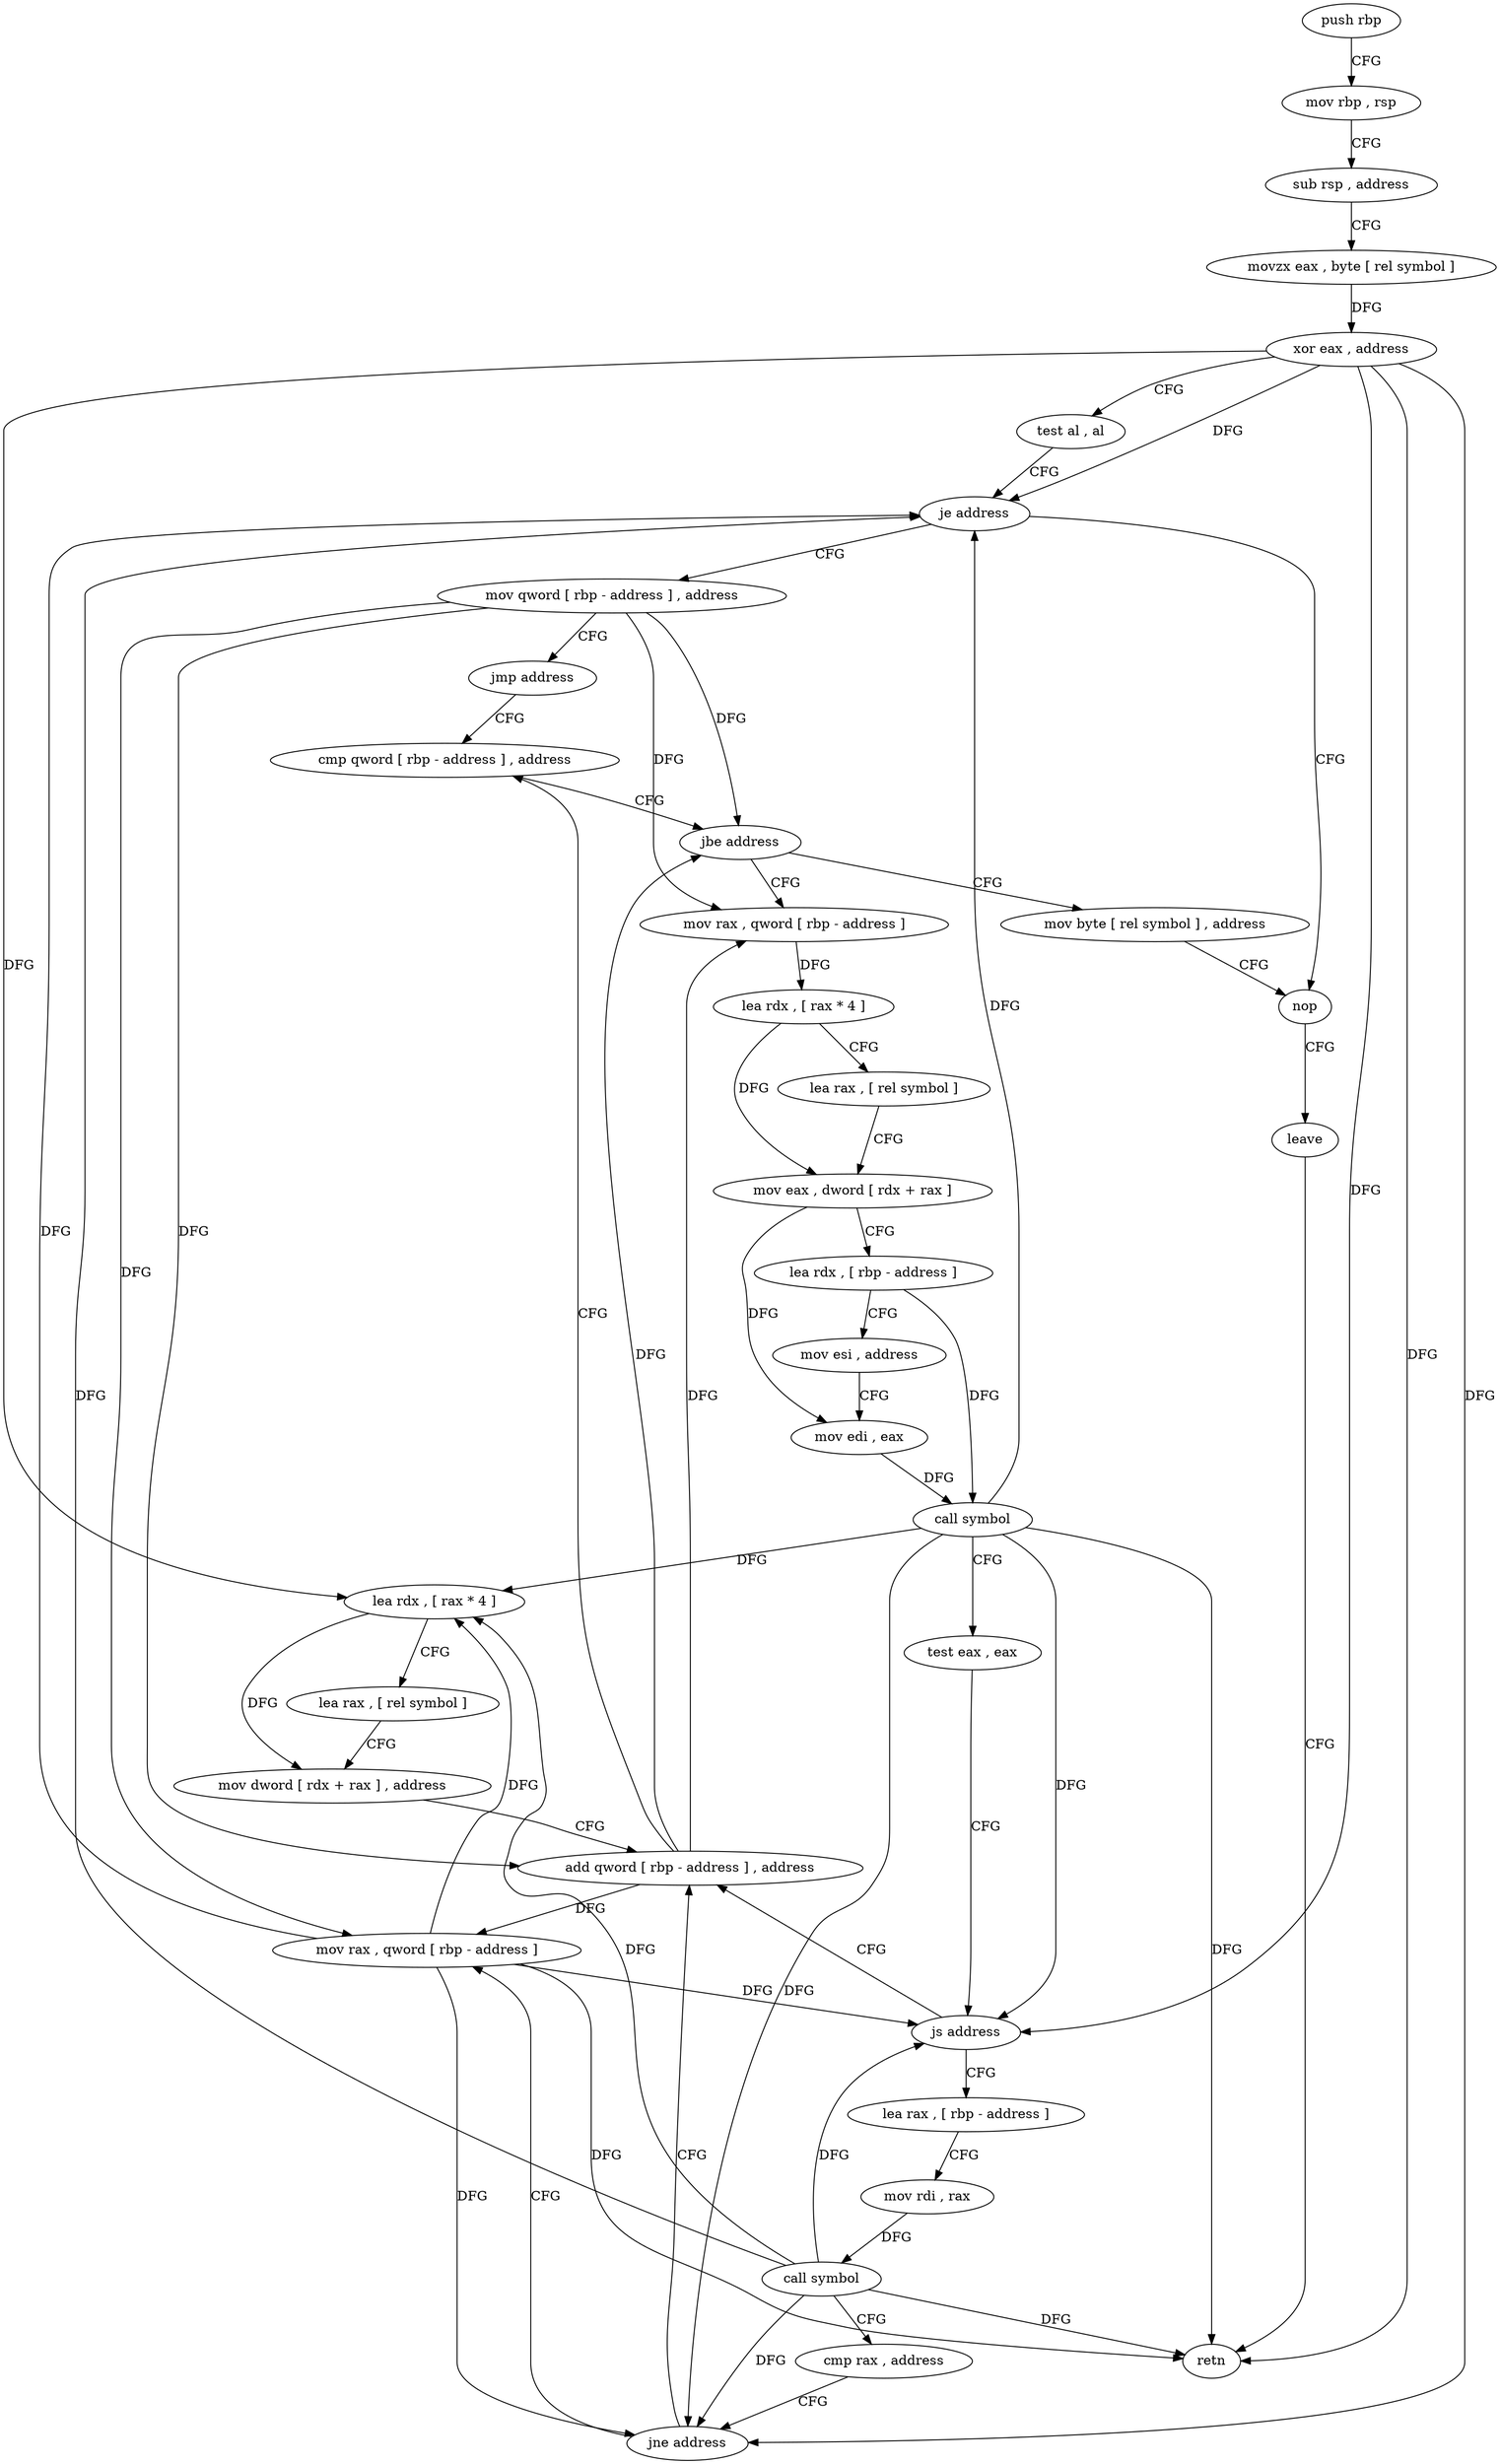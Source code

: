 digraph "func" {
"210517" [label = "push rbp" ]
"210518" [label = "mov rbp , rsp" ]
"210521" [label = "sub rsp , address" ]
"210528" [label = "movzx eax , byte [ rel symbol ]" ]
"210535" [label = "xor eax , address" ]
"210538" [label = "test al , al" ]
"210540" [label = "je address" ]
"210663" [label = "nop" ]
"210542" [label = "mov qword [ rbp - address ] , address" ]
"210664" [label = "leave" ]
"210665" [label = "retn" ]
"210550" [label = "jmp address" ]
"210649" [label = "cmp qword [ rbp - address ] , address" ]
"210654" [label = "jbe address" ]
"210552" [label = "mov rax , qword [ rbp - address ]" ]
"210656" [label = "mov byte [ rel symbol ] , address" ]
"210556" [label = "lea rdx , [ rax * 4 ]" ]
"210564" [label = "lea rax , [ rel symbol ]" ]
"210571" [label = "mov eax , dword [ rdx + rax ]" ]
"210574" [label = "lea rdx , [ rbp - address ]" ]
"210581" [label = "mov esi , address" ]
"210586" [label = "mov edi , eax" ]
"210588" [label = "call symbol" ]
"210593" [label = "test eax , eax" ]
"210595" [label = "js address" ]
"210644" [label = "add qword [ rbp - address ] , address" ]
"210597" [label = "lea rax , [ rbp - address ]" ]
"210604" [label = "mov rdi , rax" ]
"210607" [label = "call symbol" ]
"210612" [label = "cmp rax , address" ]
"210616" [label = "jne address" ]
"210618" [label = "mov rax , qword [ rbp - address ]" ]
"210622" [label = "lea rdx , [ rax * 4 ]" ]
"210630" [label = "lea rax , [ rel symbol ]" ]
"210637" [label = "mov dword [ rdx + rax ] , address" ]
"210517" -> "210518" [ label = "CFG" ]
"210518" -> "210521" [ label = "CFG" ]
"210521" -> "210528" [ label = "CFG" ]
"210528" -> "210535" [ label = "DFG" ]
"210535" -> "210538" [ label = "CFG" ]
"210535" -> "210540" [ label = "DFG" ]
"210535" -> "210665" [ label = "DFG" ]
"210535" -> "210595" [ label = "DFG" ]
"210535" -> "210616" [ label = "DFG" ]
"210535" -> "210622" [ label = "DFG" ]
"210538" -> "210540" [ label = "CFG" ]
"210540" -> "210663" [ label = "CFG" ]
"210540" -> "210542" [ label = "CFG" ]
"210663" -> "210664" [ label = "CFG" ]
"210542" -> "210550" [ label = "CFG" ]
"210542" -> "210654" [ label = "DFG" ]
"210542" -> "210552" [ label = "DFG" ]
"210542" -> "210644" [ label = "DFG" ]
"210542" -> "210618" [ label = "DFG" ]
"210664" -> "210665" [ label = "CFG" ]
"210550" -> "210649" [ label = "CFG" ]
"210649" -> "210654" [ label = "CFG" ]
"210654" -> "210552" [ label = "CFG" ]
"210654" -> "210656" [ label = "CFG" ]
"210552" -> "210556" [ label = "DFG" ]
"210656" -> "210663" [ label = "CFG" ]
"210556" -> "210564" [ label = "CFG" ]
"210556" -> "210571" [ label = "DFG" ]
"210564" -> "210571" [ label = "CFG" ]
"210571" -> "210574" [ label = "CFG" ]
"210571" -> "210586" [ label = "DFG" ]
"210574" -> "210581" [ label = "CFG" ]
"210574" -> "210588" [ label = "DFG" ]
"210581" -> "210586" [ label = "CFG" ]
"210586" -> "210588" [ label = "DFG" ]
"210588" -> "210593" [ label = "CFG" ]
"210588" -> "210540" [ label = "DFG" ]
"210588" -> "210665" [ label = "DFG" ]
"210588" -> "210595" [ label = "DFG" ]
"210588" -> "210616" [ label = "DFG" ]
"210588" -> "210622" [ label = "DFG" ]
"210593" -> "210595" [ label = "CFG" ]
"210595" -> "210644" [ label = "CFG" ]
"210595" -> "210597" [ label = "CFG" ]
"210644" -> "210649" [ label = "CFG" ]
"210644" -> "210654" [ label = "DFG" ]
"210644" -> "210552" [ label = "DFG" ]
"210644" -> "210618" [ label = "DFG" ]
"210597" -> "210604" [ label = "CFG" ]
"210604" -> "210607" [ label = "DFG" ]
"210607" -> "210612" [ label = "CFG" ]
"210607" -> "210540" [ label = "DFG" ]
"210607" -> "210595" [ label = "DFG" ]
"210607" -> "210665" [ label = "DFG" ]
"210607" -> "210616" [ label = "DFG" ]
"210607" -> "210622" [ label = "DFG" ]
"210612" -> "210616" [ label = "CFG" ]
"210616" -> "210644" [ label = "CFG" ]
"210616" -> "210618" [ label = "CFG" ]
"210618" -> "210622" [ label = "DFG" ]
"210618" -> "210540" [ label = "DFG" ]
"210618" -> "210595" [ label = "DFG" ]
"210618" -> "210616" [ label = "DFG" ]
"210618" -> "210665" [ label = "DFG" ]
"210622" -> "210630" [ label = "CFG" ]
"210622" -> "210637" [ label = "DFG" ]
"210630" -> "210637" [ label = "CFG" ]
"210637" -> "210644" [ label = "CFG" ]
}
